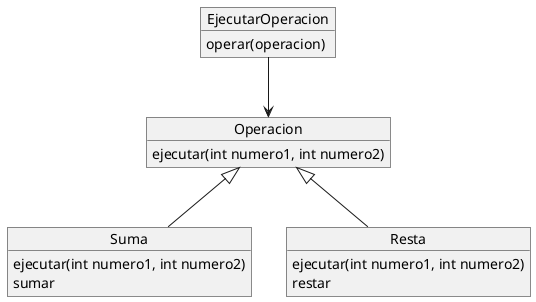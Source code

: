 @startuml operaciones

object EjecutarOperacion{
    operar(operacion)
}

object Operacion{
    ejecutar(int numero1, int numero2)
}
object Suma {
    ejecutar(int numero1, int numero2)
    sumar
}
object Resta{
    ejecutar(int numero1, int numero2)
    restar
}

EjecutarOperacion --> Operacion
Suma -up-|> Operacion
Resta -up-|> Operacion

@enduml